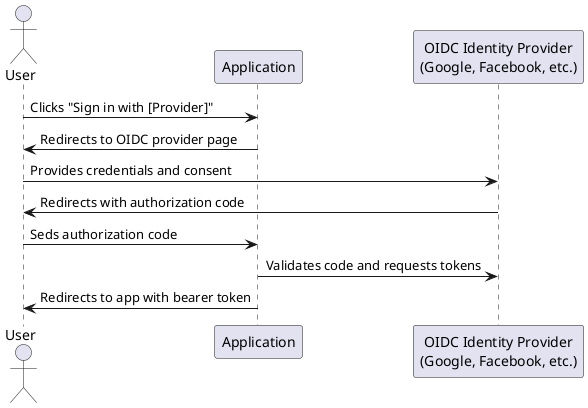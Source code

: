 @startuml Registration and Authentication with OIDC

actor User
participant "Application" as Software
participant "OIDC Identity Provider\n(Google, Facebook, etc.)" as OIDC

User -> Software: Clicks "Sign in with [Provider]"
Software -> User: Redirects to OIDC provider page
User -> OIDC: Provides credentials and consent
OIDC -> User: Redirects with authorization code
User -> Software: Seds authorization code
Software -> OIDC: Validates code and requests tokens
Software -> User : Redirects to app with bearer token

@enduml
